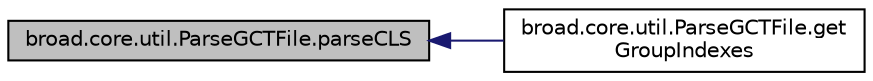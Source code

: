 digraph "broad.core.util.ParseGCTFile.parseCLS"
{
  edge [fontname="Helvetica",fontsize="10",labelfontname="Helvetica",labelfontsize="10"];
  node [fontname="Helvetica",fontsize="10",shape=record];
  rankdir="LR";
  Node1 [label="broad.core.util.ParseGCTFile.parseCLS",height=0.2,width=0.4,color="black", fillcolor="grey75", style="filled" fontcolor="black"];
  Node1 -> Node2 [dir="back",color="midnightblue",fontsize="10",style="solid",fontname="Helvetica"];
  Node2 [label="broad.core.util.ParseGCTFile.get\lGroupIndexes",height=0.2,width=0.4,color="black", fillcolor="white", style="filled",URL="$classbroad_1_1core_1_1util_1_1_parse_g_c_t_file.html#ae00aa04ccfe221cc01da82c0223c652d"];
}
